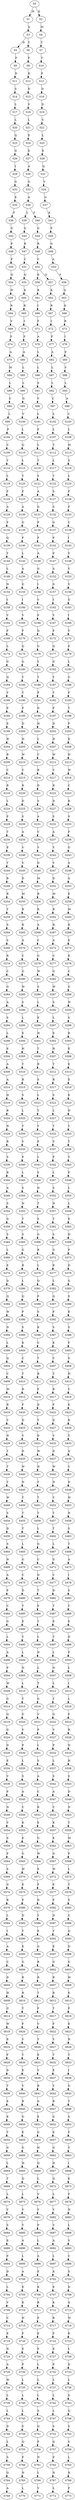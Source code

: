 strict digraph  {
	S0 -> S1 [ label = M ];
	S0 -> S2 [ label = K ];
	S1 -> S3 [ label = A ];
	S2 -> S4 [ label = M ];
	S3 -> S5 [ label = D ];
	S3 -> S6 [ label = T ];
	S4 -> S7 [ label = T ];
	S5 -> S8 [ label = F ];
	S6 -> S9 [ label = F ];
	S7 -> S10 [ label = T ];
	S8 -> S11 [ label = D ];
	S9 -> S12 [ label = D ];
	S10 -> S13 [ label = F ];
	S11 -> S14 [ label = S ];
	S12 -> S15 [ label = D ];
	S13 -> S16 [ label = D ];
	S14 -> S17 [ label = L ];
	S15 -> S18 [ label = V ];
	S16 -> S19 [ label = D ];
	S17 -> S20 [ label = L ];
	S18 -> S21 [ label = L ];
	S19 -> S22 [ label = V ];
	S20 -> S23 [ label = Q ];
	S21 -> S24 [ label = E ];
	S22 -> S25 [ label = L ];
	S23 -> S26 [ label = G ];
	S24 -> S27 [ label = E ];
	S25 -> S28 [ label = E ];
	S26 -> S29 [ label = I ];
	S27 -> S30 [ label = A ];
	S28 -> S31 [ label = Q ];
	S29 -> S32 [ label = G ];
	S30 -> S33 [ label = G ];
	S31 -> S34 [ label = V ];
	S32 -> S35 [ label = E ];
	S33 -> S36 [ label = A ];
	S34 -> S37 [ label = G ];
	S35 -> S38 [ label = F ];
	S36 -> S39 [ label = L ];
	S36 -> S40 [ label = F ];
	S37 -> S41 [ label = K ];
	S38 -> S42 [ label = G ];
	S39 -> S43 [ label = G ];
	S40 -> S44 [ label = G ];
	S41 -> S45 [ label = F ];
	S42 -> S46 [ label = P ];
	S43 -> S47 [ label = R ];
	S44 -> S48 [ label = R ];
	S45 -> S49 [ label = G ];
	S46 -> S50 [ label = F ];
	S47 -> S51 [ label = C ];
	S48 -> S52 [ label = C ];
	S49 -> S53 [ label = A ];
	S50 -> S54 [ label = Q ];
	S51 -> S55 [ label = Q ];
	S52 -> S56 [ label = K ];
	S52 -> S57 [ label = Q ];
	S53 -> S58 [ label = F ];
	S54 -> S59 [ label = H ];
	S55 -> S60 [ label = K ];
	S56 -> S61 [ label = R ];
	S57 -> S62 [ label = K ];
	S58 -> S63 [ label = Q ];
	S59 -> S64 [ label = R ];
	S60 -> S65 [ label = R ];
	S61 -> S66 [ label = I ];
	S62 -> S67 [ label = R ];
	S63 -> S68 [ label = K ];
	S64 -> S69 [ label = V ];
	S65 -> S70 [ label = I ];
	S66 -> S71 [ label = F ];
	S67 -> S72 [ label = I ];
	S68 -> S73 [ label = R ];
	S69 -> S74 [ label = F ];
	S70 -> S75 [ label = F ];
	S71 -> S76 [ label = A ];
	S72 -> S77 [ label = F ];
	S73 -> S78 [ label = I ];
	S74 -> S79 [ label = A ];
	S75 -> S80 [ label = A ];
	S76 -> S81 [ label = L ];
	S77 -> S82 [ label = A ];
	S78 -> S83 [ label = F ];
	S79 -> S84 [ label = M ];
	S80 -> S85 [ label = L ];
	S81 -> S86 [ label = L ];
	S82 -> S87 [ label = L ];
	S83 -> S88 [ label = V ];
	S84 -> S89 [ label = L ];
	S85 -> S90 [ label = L ];
	S86 -> S91 [ label = S ];
	S87 -> S92 [ label = L ];
	S88 -> S93 [ label = L ];
	S89 -> S94 [ label = C ];
	S90 -> S95 [ label = G ];
	S91 -> S96 [ label = V ];
	S92 -> S97 [ label = C ];
	S93 -> S98 [ label = A ];
	S94 -> S99 [ label = L ];
	S95 -> S100 [ label = V ];
	S96 -> S101 [ label = L ];
	S97 -> S102 [ label = L ];
	S98 -> S103 [ label = C ];
	S99 -> S104 [ label = P ];
	S100 -> S105 [ label = L ];
	S101 -> S106 [ label = P ];
	S102 -> S107 [ label = L ];
	S103 -> S108 [ label = L ];
	S104 -> S109 [ label = C ];
	S105 -> S110 [ label = Q ];
	S106 -> S111 [ label = L ];
	S107 -> S112 [ label = T ];
	S108 -> S113 [ label = M ];
	S109 -> S114 [ label = T ];
	S110 -> S115 [ label = L ];
	S111 -> S116 [ label = T ];
	S112 -> S117 [ label = L ];
	S113 -> S118 [ label = S ];
	S114 -> S119 [ label = L ];
	S115 -> S120 [ label = T ];
	S116 -> S121 [ label = S ];
	S117 -> S122 [ label = T ];
	S118 -> S123 [ label = L ];
	S119 -> S124 [ label = F ];
	S120 -> S125 [ label = F ];
	S121 -> S126 [ label = A ];
	S122 -> S127 [ label = S ];
	S123 -> S128 [ label = P ];
	S124 -> S129 [ label = A ];
	S125 -> S130 [ label = A ];
	S126 -> S131 [ label = G ];
	S127 -> S132 [ label = S ];
	S128 -> S133 [ label = F ];
	S129 -> S134 [ label = F ];
	S130 -> S135 [ label = G ];
	S131 -> S136 [ label = F ];
	S132 -> S137 [ label = G ];
	S133 -> S138 [ label = C ];
	S134 -> S139 [ label = Q ];
	S135 -> S140 [ label = F ];
	S136 -> S141 [ label = F ];
	S137 -> S142 [ label = F ];
	S138 -> S143 [ label = I ];
	S139 -> S144 [ label = Y ];
	S140 -> S145 [ label = L ];
	S141 -> S146 [ label = A ];
	S142 -> S147 [ label = F ];
	S143 -> S148 [ label = V ];
	S144 -> S149 [ label = L ];
	S145 -> S150 [ label = A ];
	S146 -> S151 [ label = G ];
	S147 -> S152 [ label = A ];
	S148 -> S153 [ label = Y ];
	S149 -> S154 [ label = N ];
	S150 -> S155 [ label = G ];
	S151 -> S156 [ label = I ];
	S152 -> S157 [ label = G ];
	S153 -> S158 [ label = V ];
	S154 -> S159 [ label = I ];
	S155 -> S160 [ label = I ];
	S156 -> S161 [ label = V ];
	S157 -> S162 [ label = I ];
	S158 -> S163 [ label = G ];
	S159 -> S164 [ label = V ];
	S160 -> S165 [ label = V ];
	S161 -> S166 [ label = F ];
	S162 -> S167 [ label = V ];
	S163 -> S168 [ label = I ];
	S164 -> S169 [ label = F ];
	S165 -> S170 [ label = F ];
	S166 -> S171 [ label = Q ];
	S167 -> S172 [ label = F ];
	S168 -> S173 [ label = V ];
	S169 -> S174 [ label = L ];
	S170 -> S175 [ label = Q ];
	S171 -> S176 [ label = G ];
	S172 -> S177 [ label = Q ];
	S173 -> S178 [ label = F ];
	S174 -> S179 [ label = G ];
	S175 -> S180 [ label = G ];
	S176 -> S181 [ label = Y ];
	S177 -> S182 [ label = G ];
	S178 -> S183 [ label = L ];
	S179 -> S184 [ label = Q ];
	S180 -> S185 [ label = Y ];
	S181 -> S186 [ label = T ];
	S182 -> S187 [ label = Y ];
	S183 -> S188 [ label = G ];
	S184 -> S189 [ label = V ];
	S185 -> S190 [ label = T ];
	S186 -> S191 [ label = P ];
	S187 -> S192 [ label = T ];
	S188 -> S193 [ label = F ];
	S189 -> S194 [ label = P ];
	S190 -> S195 [ label = P ];
	S191 -> S196 [ label = D ];
	S192 -> S197 [ label = P ];
	S193 -> S198 [ label = T ];
	S194 -> S199 [ label = E ];
	S195 -> S200 [ label = D ];
	S196 -> S201 [ label = H ];
	S197 -> S202 [ label = D ];
	S198 -> S203 [ label = P ];
	S199 -> S204 [ label = H ];
	S200 -> S205 [ label = H ];
	S201 -> S206 [ label = L ];
	S202 -> S207 [ label = H ];
	S203 -> S208 [ label = D ];
	S204 -> S209 [ label = R ];
	S205 -> S210 [ label = W ];
	S206 -> S211 [ label = C ];
	S207 -> S212 [ label = W ];
	S208 -> S213 [ label = H ];
	S209 -> S214 [ label = C ];
	S210 -> S215 [ label = C ];
	S211 -> S216 [ label = R ];
	S212 -> S217 [ label = C ];
	S213 -> S218 [ label = W ];
	S214 -> S219 [ label = R ];
	S215 -> S220 [ label = R ];
	S216 -> S221 [ label = D ];
	S217 -> S222 [ label = R ];
	S218 -> S223 [ label = C ];
	S219 -> S224 [ label = L ];
	S220 -> S225 [ label = D ];
	S221 -> S226 [ label = S ];
	S222 -> S227 [ label = D ];
	S223 -> S228 [ label = R ];
	S224 -> S229 [ label = P ];
	S225 -> S230 [ label = S ];
	S226 -> S231 [ label = A ];
	S227 -> S232 [ label = S ];
	S228 -> S233 [ label = S ];
	S229 -> S234 [ label = T ];
	S230 -> S235 [ label = A ];
	S231 -> S236 [ label = V ];
	S232 -> S237 [ label = A ];
	S233 -> S238 [ label = P ];
	S234 -> S239 [ label = E ];
	S235 -> S240 [ label = V ];
	S236 -> S241 [ label = V ];
	S237 -> S242 [ label = V ];
	S238 -> S243 [ label = G ];
	S239 -> S244 [ label = T ];
	S240 -> S245 [ label = V ];
	S241 -> S246 [ label = D ];
	S242 -> S247 [ label = V ];
	S243 -> S248 [ label = A ];
	S244 -> S249 [ label = R ];
	S245 -> S250 [ label = D ];
	S246 -> S251 [ label = M ];
	S247 -> S252 [ label = D ];
	S248 -> S253 [ label = A ];
	S249 -> S254 [ label = R ];
	S250 -> S255 [ label = M ];
	S251 -> S256 [ label = R ];
	S252 -> S257 [ label = M ];
	S253 -> S258 [ label = E ];
	S254 -> S259 [ label = T ];
	S255 -> S260 [ label = R ];
	S256 -> S261 [ label = R ];
	S257 -> S262 [ label = R ];
	S258 -> S263 [ label = M ];
	S259 -> S264 [ label = S ];
	S260 -> S265 [ label = R ];
	S261 -> S266 [ label = A ];
	S262 -> S267 [ label = R ];
	S263 -> S268 [ label = R ];
	S264 -> S269 [ label = S ];
	S265 -> S270 [ label = A ];
	S266 -> S271 [ label = C ];
	S267 -> S272 [ label = A ];
	S268 -> S273 [ label = E ];
	S269 -> S274 [ label = R ];
	S270 -> S275 [ label = C ];
	S271 -> S276 [ label = G ];
	S272 -> S277 [ label = C ];
	S273 -> S278 [ label = K ];
	S274 -> S279 [ label = C ];
	S275 -> S280 [ label = G ];
	S276 -> S281 [ label = W ];
	S277 -> S282 [ label = G ];
	S278 -> S283 [ label = C ];
	S279 -> S284 [ label = G ];
	S280 -> S285 [ label = W ];
	S281 -> S286 [ label = S ];
	S282 -> S287 [ label = W ];
	S283 -> S288 [ label = G ];
	S284 -> S289 [ label = A ];
	S285 -> S290 [ label = S ];
	S286 -> S291 [ label = L ];
	S287 -> S292 [ label = S ];
	S288 -> S293 [ label = W ];
	S289 -> S294 [ label = S ];
	S290 -> S295 [ label = L ];
	S291 -> S296 [ label = E ];
	S292 -> S297 [ label = L ];
	S293 -> S298 [ label = S ];
	S294 -> S299 [ label = L ];
	S295 -> S300 [ label = E ];
	S296 -> S301 [ label = H ];
	S297 -> S302 [ label = E ];
	S298 -> S303 [ label = R ];
	S299 -> S304 [ label = E ];
	S300 -> S305 [ label = H ];
	S301 -> S306 [ label = T ];
	S302 -> S307 [ label = H ];
	S303 -> S308 [ label = E ];
	S304 -> S309 [ label = A ];
	S305 -> S310 [ label = T ];
	S306 -> S311 [ label = R ];
	S307 -> S312 [ label = T ];
	S308 -> S313 [ label = E ];
	S309 -> S314 [ label = A ];
	S310 -> S315 [ label = R ];
	S311 -> S316 [ label = S ];
	S312 -> S317 [ label = R ];
	S313 -> S318 [ label = E ];
	S314 -> S319 [ label = H ];
	S315 -> S320 [ label = S ];
	S316 -> S321 [ label = L ];
	S317 -> S322 [ label = S ];
	S318 -> S323 [ label = K ];
	S319 -> S324 [ label = R ];
	S320 -> S325 [ label = L ];
	S321 -> S326 [ label = T ];
	S322 -> S327 [ label = L ];
	S323 -> S328 [ label = N ];
	S324 -> S329 [ label = N ];
	S325 -> S330 [ label = T ];
	S326 -> S331 [ label = V ];
	S327 -> S332 [ label = T ];
	S328 -> S333 [ label = Y ];
	S329 -> S334 [ label = R ];
	S330 -> S335 [ label = V ];
	S331 -> S336 [ label = P ];
	S332 -> S337 [ label = V ];
	S333 -> S338 [ label = T ];
	S334 -> S339 [ label = S ];
	S335 -> S340 [ label = P ];
	S336 -> S341 [ label = L ];
	S337 -> S342 [ label = P ];
	S338 -> S343 [ label = V ];
	S339 -> S344 [ label = R ];
	S340 -> S345 [ label = L ];
	S341 -> S346 [ label = S ];
	S342 -> S347 [ label = L ];
	S343 -> S348 [ label = P ];
	S344 -> S349 [ label = A ];
	S345 -> S350 [ label = S ];
	S346 -> S351 [ label = N ];
	S347 -> S352 [ label = S ];
	S348 -> S353 [ label = L ];
	S349 -> S354 [ label = S ];
	S350 -> S355 [ label = N ];
	S351 -> S356 [ label = T ];
	S352 -> S357 [ label = N ];
	S353 -> S358 [ label = L ];
	S354 -> S359 [ label = G ];
	S355 -> S360 [ label = T ];
	S356 -> S361 [ label = S ];
	S357 -> S362 [ label = T ];
	S358 -> S363 [ label = E ];
	S359 -> S364 [ label = S ];
	S360 -> S365 [ label = S ];
	S361 -> S366 [ label = G ];
	S362 -> S367 [ label = S ];
	S363 -> S368 [ label = H ];
	S364 -> S369 [ label = L ];
	S365 -> S370 [ label = G ];
	S366 -> S371 [ label = R ];
	S367 -> S372 [ label = G ];
	S368 -> S373 [ label = F ];
	S369 -> S374 [ label = E ];
	S370 -> S375 [ label = R ];
	S371 -> S376 [ label = L ];
	S372 -> S377 [ label = R ];
	S373 -> S378 [ label = D ];
	S374 -> S379 [ label = D ];
	S375 -> S380 [ label = L ];
	S376 -> S381 [ label = Q ];
	S377 -> S382 [ label = L ];
	S378 -> S383 [ label = G ];
	S379 -> S384 [ label = Q ];
	S380 -> S385 [ label = Q ];
	S381 -> S386 [ label = P ];
	S382 -> S387 [ label = Q ];
	S383 -> S388 [ label = S ];
	S384 -> S389 [ label = W ];
	S385 -> S390 [ label = P ];
	S386 -> S391 [ label = S ];
	S387 -> S392 [ label = P ];
	S388 -> S393 [ label = K ];
	S389 -> S394 [ label = N ];
	S390 -> S395 [ label = S ];
	S391 -> S396 [ label = K ];
	S392 -> S397 [ label = S ];
	S393 -> S398 [ label = S ];
	S394 -> S399 [ label = L ];
	S395 -> S400 [ label = K ];
	S396 -> S401 [ label = C ];
	S397 -> S402 [ label = K ];
	S398 -> S403 [ label = F ];
	S399 -> S404 [ label = Q ];
	S400 -> S405 [ label = C ];
	S401 -> S406 [ label = T ];
	S402 -> S407 [ label = C ];
	S403 -> S408 [ label = S ];
	S404 -> S409 [ label = C ];
	S405 -> S410 [ label = T ];
	S406 -> S411 [ label = R ];
	S407 -> S412 [ label = T ];
	S408 -> S413 [ label = H ];
	S409 -> S414 [ label = M ];
	S410 -> S415 [ label = R ];
	S411 -> S416 [ label = F ];
	S412 -> S417 [ label = R ];
	S413 -> S418 [ label = C ];
	S414 -> S419 [ label = R ];
	S415 -> S420 [ label = F ];
	S416 -> S421 [ label = D ];
	S417 -> S422 [ label = F ];
	S418 -> S423 [ label = E ];
	S419 -> S424 [ label = V ];
	S420 -> S425 [ label = D ];
	S421 -> S426 [ label = V ];
	S422 -> S427 [ label = D ];
	S423 -> S428 [ label = R ];
	S424 -> S429 [ label = N ];
	S425 -> S430 [ label = V ];
	S426 -> S431 [ label = D ];
	S427 -> S432 [ label = V ];
	S428 -> S433 [ label = Y ];
	S429 -> S434 [ label = T ];
	S430 -> S435 [ label = D ];
	S431 -> S436 [ label = W ];
	S432 -> S437 [ label = D ];
	S433 -> S438 [ label = A ];
	S434 -> S439 [ label = T ];
	S435 -> S440 [ label = W ];
	S436 -> S441 [ label = N ];
	S437 -> S442 [ label = W ];
	S438 -> S443 [ label = V ];
	S439 -> S444 [ label = T ];
	S440 -> S445 [ label = N ];
	S441 -> S446 [ label = T ];
	S442 -> S447 [ label = N ];
	S443 -> S448 [ label = D ];
	S444 -> S449 [ label = W ];
	S445 -> S450 [ label = T ];
	S446 -> S451 [ label = T ];
	S447 -> S452 [ label = T ];
	S448 -> S453 [ label = W ];
	S449 -> S454 [ label = S ];
	S450 -> S455 [ label = T ];
	S451 -> S456 [ label = T ];
	S452 -> S457 [ label = T ];
	S453 -> S458 [ label = N ];
	S454 -> S459 [ label = D ];
	S455 -> S460 [ label = T ];
	S456 -> S461 [ label = L ];
	S457 -> S462 [ label = T ];
	S458 -> S463 [ label = S ];
	S459 -> S464 [ label = S ];
	S460 -> S465 [ label = L ];
	S461 -> S466 [ label = G ];
	S462 -> S467 [ label = L ];
	S463 -> S468 [ label = T ];
	S464 -> S469 [ label = N ];
	S465 -> S470 [ label = G ];
	S466 -> S471 [ label = C ];
	S467 -> S472 [ label = G ];
	S468 -> S473 [ label = A ];
	S469 -> S474 [ label = A ];
	S470 -> S475 [ label = C ];
	S471 -> S476 [ label = D ];
	S472 -> S477 [ label = C ];
	S473 -> S478 [ label = I ];
	S474 -> S479 [ label = P ];
	S475 -> S480 [ label = D ];
	S476 -> S481 [ label = T ];
	S477 -> S482 [ label = D ];
	S478 -> S483 [ label = S ];
	S479 -> S484 [ label = C ];
	S480 -> S485 [ label = T ];
	S481 -> S486 [ label = E ];
	S482 -> S487 [ label = T ];
	S483 -> S488 [ label = C ];
	S484 -> S489 [ label = G ];
	S485 -> S490 [ label = E ];
	S486 -> S491 [ label = T ];
	S487 -> S492 [ label = E ];
	S488 -> S493 [ label = E ];
	S489 -> S494 [ label = L ];
	S490 -> S495 [ label = T ];
	S491 -> S496 [ label = L ];
	S492 -> S497 [ label = T ];
	S493 -> S498 [ label = D ];
	S494 -> S499 [ label = A ];
	S495 -> S500 [ label = L ];
	S496 -> S501 [ label = N ];
	S497 -> S502 [ label = L ];
	S498 -> S503 [ label = P ];
	S499 -> S504 [ label = P ];
	S500 -> S505 [ label = N ];
	S501 -> S506 [ label = L ];
	S502 -> S507 [ label = N ];
	S503 -> S508 [ label = L ];
	S504 -> S509 [ label = W ];
	S505 -> S510 [ label = L ];
	S506 -> S511 [ label = T ];
	S507 -> S512 [ label = L ];
	S508 -> S513 [ label = I ];
	S509 -> S514 [ label = G ];
	S510 -> S515 [ label = T ];
	S511 -> S516 [ label = G ];
	S512 -> S517 [ label = T ];
	S513 -> S518 [ label = L ];
	S514 -> S519 [ label = Q ];
	S515 -> S520 [ label = G ];
	S516 -> S521 [ label = V ];
	S517 -> S522 [ label = G ];
	S518 -> S523 [ label = F ];
	S519 -> S524 [ label = G ];
	S520 -> S525 [ label = V ];
	S521 -> S526 [ label = P ];
	S522 -> S527 [ label = V ];
	S523 -> S528 [ label = R ];
	S524 -> S529 [ label = D ];
	S525 -> S530 [ label = P ];
	S526 -> S531 [ label = L ];
	S527 -> S532 [ label = P ];
	S528 -> S533 [ label = N ];
	S529 -> S534 [ label = E ];
	S530 -> S535 [ label = L ];
	S531 -> S536 [ label = S ];
	S532 -> S537 [ label = L ];
	S533 -> S538 [ label = H ];
	S534 -> S539 [ label = V ];
	S535 -> S540 [ label = S ];
	S536 -> S541 [ label = A ];
	S537 -> S542 [ label = S ];
	S538 -> S543 [ label = S ];
	S539 -> S544 [ label = P ];
	S540 -> S545 [ label = A ];
	S541 -> S546 [ label = C ];
	S542 -> S547 [ label = A ];
	S543 -> S548 [ label = D ];
	S544 -> S549 [ label = N ];
	S545 -> S550 [ label = C ];
	S546 -> S551 [ label = K ];
	S547 -> S552 [ label = C ];
	S548 -> S553 [ label = N ];
	S549 -> S554 [ label = V ];
	S550 -> S555 [ label = K ];
	S551 -> S556 [ label = E ];
	S552 -> S557 [ label = K ];
	S553 -> S558 [ label = T ];
	S554 -> S559 [ label = S ];
	S555 -> S560 [ label = E ];
	S556 -> S561 [ label = G ];
	S557 -> S562 [ label = E ];
	S558 -> S563 [ label = M ];
	S559 -> S564 [ label = F ];
	S560 -> S565 [ label = G ];
	S561 -> S566 [ label = W ];
	S562 -> S567 [ label = G ];
	S563 -> S568 [ label = P ];
	S564 -> S569 [ label = S ];
	S565 -> S570 [ label = W ];
	S566 -> S571 [ label = E ];
	S567 -> S572 [ label = W ];
	S568 -> S573 [ label = L ];
	S569 -> S574 [ label = G ];
	S570 -> S575 [ label = E ];
	S571 -> S576 [ label = F ];
	S572 -> S577 [ label = E ];
	S573 -> S578 [ label = T ];
	S574 -> S579 [ label = R ];
	S575 -> S580 [ label = F ];
	S576 -> S581 [ label = D ];
	S577 -> S582 [ label = F ];
	S578 -> S583 [ label = S ];
	S579 -> S584 [ label = L ];
	S580 -> S585 [ label = D ];
	S581 -> S586 [ label = Y ];
	S582 -> S587 [ label = D ];
	S583 -> S588 [ label = C ];
	S584 -> S589 [ label = I ];
	S585 -> S590 [ label = Y ];
	S586 -> S591 [ label = E ];
	S587 -> S592 [ label = Y ];
	S588 -> S593 [ label = Q ];
	S589 -> S594 [ label = A ];
	S590 -> S595 [ label = E ];
	S591 -> S596 [ label = G ];
	S592 -> S597 [ label = E ];
	S593 -> S598 [ label = D ];
	S594 -> S599 [ label = C ];
	S595 -> S600 [ label = G ];
	S596 -> S601 [ label = R ];
	S597 -> S602 [ label = G ];
	S598 -> S603 [ label = G ];
	S599 -> S604 [ label = D ];
	S600 -> S605 [ label = R ];
	S601 -> S606 [ label = R ];
	S602 -> S607 [ label = R ];
	S603 -> S608 [ label = W ];
	S604 -> S609 [ label = H ];
	S605 -> S610 [ label = R ];
	S606 -> S611 [ label = T ];
	S607 -> S612 [ label = R ];
	S608 -> S613 [ label = E ];
	S609 -> S614 [ label = G ];
	S610 -> S615 [ label = T ];
	S611 -> S616 [ label = F ];
	S612 -> S617 [ label = T ];
	S613 -> S618 [ label = F ];
	S614 -> S619 [ label = W ];
	S615 -> S620 [ label = F ];
	S616 -> S621 [ label = V ];
	S617 -> S622 [ label = F ];
	S618 -> S623 [ label = E ];
	S619 -> S624 [ label = E ];
	S620 -> S625 [ label = V ];
	S621 -> S626 [ label = T ];
	S622 -> S627 [ label = V ];
	S623 -> S628 [ label = N ];
	S624 -> S629 [ label = F ];
	S625 -> S630 [ label = T ];
	S626 -> S631 [ label = E ];
	S627 -> S632 [ label = T ];
	S628 -> S633 [ label = T ];
	S629 -> S634 [ label = D ];
	S630 -> S635 [ label = E ];
	S631 -> S636 [ label = V ];
	S632 -> S637 [ label = E ];
	S633 -> S638 [ label = I ];
	S634 -> S639 [ label = T ];
	S635 -> S640 [ label = V ];
	S636 -> S641 [ label = R ];
	S637 -> S642 [ label = V ];
	S638 -> S643 [ label = G ];
	S639 -> S644 [ label = E ];
	S640 -> S645 [ label = R ];
	S641 -> S646 [ label = G ];
	S642 -> S647 [ label = R ];
	S643 -> S648 [ label = T ];
	S644 -> S649 [ label = K ];
	S645 -> S650 [ label = G ];
	S646 -> S651 [ label = E ];
	S647 -> S652 [ label = G ];
	S648 -> S653 [ label = S ];
	S649 -> S654 [ label = T ];
	S650 -> S655 [ label = E ];
	S651 -> S656 [ label = G ];
	S652 -> S657 [ label = E ];
	S653 -> S658 [ label = F ];
	S654 -> S659 [ label = G ];
	S655 -> S660 [ label = G ];
	S656 -> S661 [ label = H ];
	S657 -> S662 [ label = G ];
	S658 -> S663 [ label = V ];
	S659 -> S664 [ label = L ];
	S660 -> S665 [ label = H ];
	S661 -> S666 [ label = Q ];
	S662 -> S667 [ label = H ];
	S663 -> S668 [ label = I ];
	S664 -> S669 [ label = T ];
	S665 -> S670 [ label = Q ];
	S666 -> S671 [ label = L ];
	S667 -> S672 [ label = Q ];
	S668 -> S673 [ label = E ];
	S669 -> S674 [ label = L ];
	S670 -> S675 [ label = L ];
	S671 -> S676 [ label = V ];
	S672 -> S677 [ label = L ];
	S673 -> S678 [ label = F ];
	S674 -> S679 [ label = V ];
	S675 -> S680 [ label = V ];
	S676 -> S681 [ label = V ];
	S677 -> S682 [ label = V ];
	S678 -> S683 [ label = N ];
	S679 -> S684 [ label = S ];
	S680 -> S685 [ label = V ];
	S681 -> S686 [ label = P ];
	S682 -> S687 [ label = V ];
	S683 -> S688 [ label = L ];
	S684 -> S689 [ label = E ];
	S685 -> S690 [ label = A ];
	S686 -> S691 [ label = L ];
	S687 -> S692 [ label = A ];
	S688 -> S693 [ label = V ];
	S689 -> S694 [ label = F ];
	S690 -> S695 [ label = L ];
	S691 -> S696 [ label = A ];
	S692 -> S697 [ label = L ];
	S693 -> S698 [ label = C ];
	S694 -> S699 [ label = D ];
	S695 -> S700 [ label = A ];
	S696 -> S701 [ label = E ];
	S697 -> S702 [ label = A ];
	S698 -> S703 [ label = S ];
	S699 -> S704 [ label = L ];
	S700 -> S705 [ label = E ];
	S701 -> S706 [ label = K ];
	S702 -> S707 [ label = E ];
	S703 -> S708 [ label = D ];
	S704 -> S709 [ label = V ];
	S705 -> S710 [ label = K ];
	S706 -> S711 [ label = R ];
	S707 -> S712 [ label = K ];
	S708 -> S713 [ label = A ];
	S709 -> S714 [ label = C ];
	S710 -> S715 [ label = H ];
	S711 -> S716 [ label = F ];
	S712 -> S717 [ label = R ];
	S713 -> S718 [ label = W ];
	S714 -> S719 [ label = E ];
	S715 -> S720 [ label = F ];
	S716 -> S721 [ label = E ];
	S717 -> S722 [ label = F ];
	S718 -> S723 [ label = K ];
	S719 -> S724 [ label = N ];
	S720 -> S725 [ label = E ];
	S721 -> S726 [ label = P ];
	S722 -> S727 [ label = E ];
	S723 -> S728 [ label = L ];
	S724 -> S729 [ label = A ];
	S725 -> S730 [ label = P ];
	S726 -> S731 [ label = L ];
	S727 -> S732 [ label = P ];
	S728 -> S733 [ label = D ];
	S729 -> S734 [ label = W ];
	S730 -> S735 [ label = L ];
	S731 -> S736 [ label = L ];
	S732 -> S737 [ label = L ];
	S733 -> S738 [ label = L ];
	S734 -> S739 [ label = L ];
	S735 -> S740 [ label = L ];
	S736 -> S741 [ label = L ];
	S737 -> S742 [ label = L ];
	S738 -> S743 [ label = S ];
	S739 -> S744 [ label = L ];
	S740 -> S745 [ label = L ];
	S741 -> S746 [ label = S ];
	S742 -> S747 [ label = L ];
	S743 -> S748 [ label = Q ];
	S744 -> S749 [ label = D ];
	S745 -> S750 [ label = S ];
	S746 -> S751 [ label = Q ];
	S747 -> S752 [ label = S ];
	S748 -> S753 [ label = S ];
	S749 -> S754 [ label = L ];
	S750 -> S755 [ label = Q ];
	S751 -> S756 [ label = F ];
	S752 -> S757 [ label = Q ];
	S753 -> S758 [ label = V ];
	S754 -> S759 [ label = S ];
	S755 -> S760 [ label = F ];
	S756 -> S761 [ label = N ];
	S757 -> S762 [ label = F ];
	S758 -> S763 [ label = L ];
	S759 -> S764 [ label = Q ];
	S760 -> S765 [ label = N ];
	S761 -> S766 [ label = L ];
	S762 -> S767 [ label = N ];
	S763 -> S768 [ label = N ];
	S764 -> S769 [ label = A ];
	S765 -> S770 [ label = L ];
	S766 -> S771 [ label = V ];
	S767 -> S772 [ label = L ];
	S768 -> S773 [ label = F ];
}

